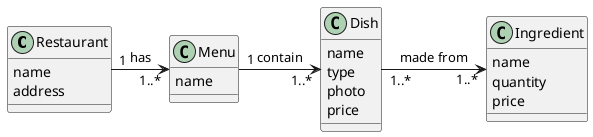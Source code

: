@startuml
   class Restaurant{
      name
      address
   }

   class Menu{
      name       
   }

   class Dish{
      name
      type
      photo
      price
   }

   class Ingredient{
      name
      quantity
      price
   }
   
   '1..* - Restaurant can have 1 or more menus'
   '1 - Menus belong to only 1 restaurant'
   Restaurant "1" -right-> "1..*" Menu : has
   Menu "1" -right-> "1..*" Dish : contain
   Dish "1..*" -right-> "1..*" Ingredient : made from
    
@enduml